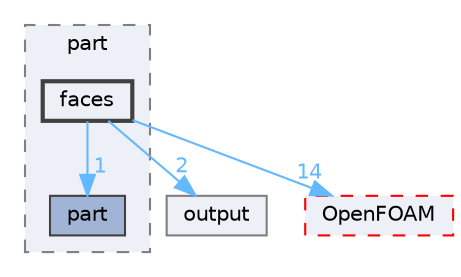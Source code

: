 digraph "src/fileFormats/ensight/part/faces"
{
 // LATEX_PDF_SIZE
  bgcolor="transparent";
  edge [fontname=Helvetica,fontsize=10,labelfontname=Helvetica,labelfontsize=10];
  node [fontname=Helvetica,fontsize=10,shape=box,height=0.2,width=0.4];
  compound=true
  subgraph clusterdir_e4f2c97cd698c11f1df91570802845fc {
    graph [ bgcolor="#edf0f7", pencolor="grey50", label="part", fontname=Helvetica,fontsize=10 style="filled,dashed", URL="dir_e4f2c97cd698c11f1df91570802845fc.html",tooltip=""]
  dir_0ea293fddd8292e671d38a2bdeaa87e4 [label="part", fillcolor="#a2b4d6", color="grey25", style="filled", URL="dir_0ea293fddd8292e671d38a2bdeaa87e4.html",tooltip=""];
  dir_9e903d54450b92db1676ae8c8ad44657 [label="faces", fillcolor="#edf0f7", color="grey25", style="filled,bold", URL="dir_9e903d54450b92db1676ae8c8ad44657.html",tooltip=""];
  }
  dir_5188635010b9cd2c7e8c48584acda7a7 [label="output", fillcolor="#edf0f7", color="grey50", style="filled", URL="dir_5188635010b9cd2c7e8c48584acda7a7.html",tooltip=""];
  dir_c5473ff19b20e6ec4dfe5c310b3778a8 [label="OpenFOAM", fillcolor="#edf0f7", color="red", style="filled,dashed", URL="dir_c5473ff19b20e6ec4dfe5c310b3778a8.html",tooltip=""];
  dir_9e903d54450b92db1676ae8c8ad44657->dir_0ea293fddd8292e671d38a2bdeaa87e4 [headlabel="1", labeldistance=1.5 headhref="dir_001264_002791.html" href="dir_001264_002791.html" color="steelblue1" fontcolor="steelblue1"];
  dir_9e903d54450b92db1676ae8c8ad44657->dir_5188635010b9cd2c7e8c48584acda7a7 [headlabel="2", labeldistance=1.5 headhref="dir_001264_002738.html" href="dir_001264_002738.html" color="steelblue1" fontcolor="steelblue1"];
  dir_9e903d54450b92db1676ae8c8ad44657->dir_c5473ff19b20e6ec4dfe5c310b3778a8 [headlabel="14", labeldistance=1.5 headhref="dir_001264_002695.html" href="dir_001264_002695.html" color="steelblue1" fontcolor="steelblue1"];
}
